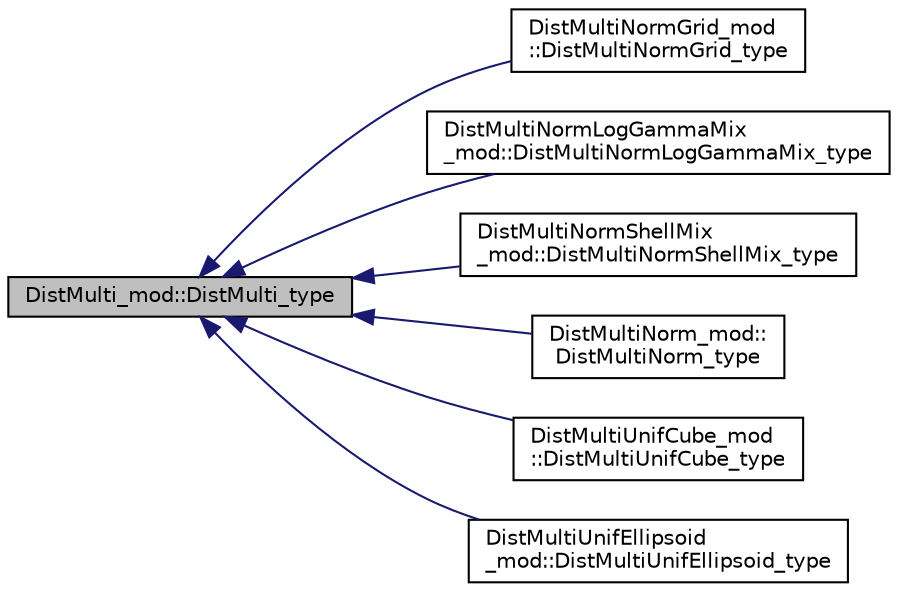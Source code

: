 digraph "DistMulti_mod::DistMulti_type"
{
 // LATEX_PDF_SIZE
  edge [fontname="Helvetica",fontsize="10",labelfontname="Helvetica",labelfontsize="10"];
  node [fontname="Helvetica",fontsize="10",shape=record];
  rankdir="LR";
  Node1 [label="DistMulti_mod::DistMulti_type",height=0.2,width=0.4,color="black", fillcolor="grey75", style="filled", fontcolor="black",tooltip="This is the abstract base type for multivariate distributions."];
  Node1 -> Node2 [dir="back",color="midnightblue",fontsize="10",style="solid",fontname="Helvetica"];
  Node2 [label="DistMultiNormGrid_mod\l::DistMultiNormGrid_type",height=0.2,width=0.4,color="black", fillcolor="white", style="filled",URL="$structDistMultiNormGrid__mod_1_1DistMultiNormGrid__type.html",tooltip="This is the class for generating instances of grid-like Multivariate Normal Distribution mixtures."];
  Node1 -> Node3 [dir="back",color="midnightblue",fontsize="10",style="solid",fontname="Helvetica"];
  Node3 [label="DistMultiNormLogGammaMix\l_mod::DistMultiNormLogGammaMix_type",height=0.2,width=0.4,color="black", fillcolor="white", style="filled",URL="$structDistMultiNormLogGammaMix__mod_1_1DistMultiNormLogGammaMix__type.html",tooltip=" "];
  Node1 -> Node4 [dir="back",color="midnightblue",fontsize="10",style="solid",fontname="Helvetica"];
  Node4 [label="DistMultiNormShellMix\l_mod::DistMultiNormShellMix_type",height=0.2,width=0.4,color="black", fillcolor="white", style="filled",URL="$structDistMultiNormShellMix__mod_1_1DistMultiNormShellMix__type.html",tooltip=" "];
  Node1 -> Node5 [dir="back",color="midnightblue",fontsize="10",style="solid",fontname="Helvetica"];
  Node5 [label="DistMultiNorm_mod::\lDistMultiNorm_type",height=0.2,width=0.4,color="black", fillcolor="white", style="filled",URL="$structDistMultiNorm__mod_1_1DistMultiNorm__type.html",tooltip=" "];
  Node1 -> Node6 [dir="back",color="midnightblue",fontsize="10",style="solid",fontname="Helvetica"];
  Node6 [label="DistMultiUnifCube_mod\l::DistMultiUnifCube_type",height=0.2,width=0.4,color="black", fillcolor="white", style="filled",URL="$structDistMultiUnifCube__mod_1_1DistMultiUnifCube__type.html",tooltip=" "];
  Node1 -> Node7 [dir="back",color="midnightblue",fontsize="10",style="solid",fontname="Helvetica"];
  Node7 [label="DistMultiUnifEllipsoid\l_mod::DistMultiUnifEllipsoid_type",height=0.2,width=0.4,color="black", fillcolor="white", style="filled",URL="$structDistMultiUnifEllipsoid__mod_1_1DistMultiUnifEllipsoid__type.html",tooltip="This type creates objects for representing MultiVariate Uniform distribution with ellipsoidal support..."];
}
